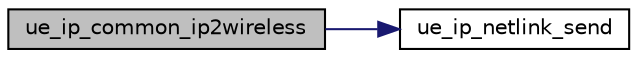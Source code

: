 digraph "ue_ip_common_ip2wireless"
{
 // LATEX_PDF_SIZE
  edge [fontname="Helvetica",fontsize="10",labelfontname="Helvetica",labelfontsize="10"];
  node [fontname="Helvetica",fontsize="10",shape=record];
  rankdir="LR";
  Node1 [label="ue_ip_common_ip2wireless",height=0.2,width=0.4,color="black", fillcolor="grey75", style="filled", fontcolor="black",tooltip=" "];
  Node1 -> Node2 [color="midnightblue",fontsize="10",style="solid",fontname="Helvetica"];
  Node2 [label="ue_ip_netlink_send",height=0.2,width=0.4,color="black", fillcolor="white", style="filled",URL="$UE__IP_2netlink_8c.html#ac0d77c67e8f0858284a61a32e5a1f4b2",tooltip=" "];
}
